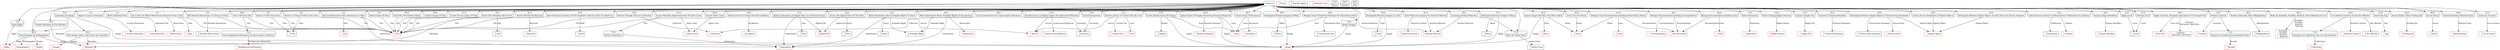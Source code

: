 digraph dfd2{ 
node[shape=record]
200 [label="<f0>  |<f1> Right " color=red];
201 [label="<f0>  |<f1> License Statement " color=red];
202 [label="<f0>  |<f1> Individual File " color=red];
203 [label="<f0>  |<f1> File " color=red];
204 [label="<f0>  |<f1> View " ];
205 [label="<f0>  |<f1> Restriction " color=red];
206 [label="<f0>  |<f1> Date " color=red];
207 [label="<f0>  |<f1> Detailed Restriction " ];
208 [label="<f0>  |<f1> Ip Address " color=red];
209 [label="<f0>  |<f1> Access " color=red];
210 [label="<f0>  |<f1> User " color=red];
211 [label="<f0>  |<f1> Certain File " color=red];
212 [label="<f0>  |<f1> Photo " color=red];
213 [label="<f0>  |<f1> Statement " color=red];
214 [label="<f0>  |<f1> Information " color=red];
215 [label="<f0>  |<f1> Digital File " color=red];
216 [label="<f0>  |<f1> Time " ];
217 [label="<f0>  |<f1> Online Form " ];
218 [label="<f0>  |<f1> Archival Material " color=red];
219 [label="<f0>  |<f1> Single File " color=red];
220 [label="<f0>  |<f1> Technical Metadata " color=red];
221 [label="<f0>  |<f1> Digital Object " color=red];
222 [label="<f0>  |<f1> Researcher " color=red];
223 [label="<f0>  |<f1> Publication " ];
224 [label="<f0>  |<f1> Citation " color=red];
225 [label="<f0>  |<f1> Scan " color=red];
226 [label="<f0>  |<f1> Image " color=red];
227 [label="<f0>  |<f1> Document " color=red];
228 [label="<f0>  |<f1> Unique Identifier " color=red];
229 [label="<f0>  |<f1> Metadata " color=red];
230 [label="<f0>  |<f1> Scan File " color=red];
231 [label="<f0>  |<f1> Level " ];
232 [label="<f0>  |<f1> Contrast ,\nAutomatic Operation " color=red];
233 [label="<f0>  |<f1> Manipulation " ];
234 [label="<f0>  |<f1> Contrast " color=red];
235 [label="<f0>  |<f1> Educational Visit " ];
236 [label="<f0>  |<f1> Documentation " color=red];
237 [label="<f0>  |<f1> Form " color=red];
238 [label="<f0>  |<f1> Correspondence " color=red];
239 [label="<f0>  |<f1> Donor " ];
240 [label="<f0>  |<f1> Available Right " ];
241 [label="<f0>  |<f1> Email " color=red];
242 [label="<f0>  |<f1> Specific Object " ];
243 [label="<f0>  |<f1> Particular User " color=red];
244 [label="<f0>  |<f1> Unprocessed Material " color=red];
245 [label="<f0>  |<f1> Available ,\nPossible ,\nArchival ,\nMaterial " color=red];
246 [label="<f0>  |<f1> Archival Content " color=red];
247 [label="<f0>  |<f1> Rac Website " ];
248 [label="<f0>  |<f1> Collection " color=red];
249 [label="<f0>  |<f1> Keyword " color=red];
250 [label="<f0>  |<f1> Inventory " ];
251 [label="<f0>  |<f1> Tag " color=red];
252 [label="<f0>  |<f1> Drive " ];
253 [label="<f0>  |<f1> Black " ];
254 [label="<f0>  |<f1> Color " ];
255 [label="<f0>  |<f1> White " ];
256 [label="<f0>  |<f1> Photographer " color=red];
257 [label="<f0>  |<f1> People " color=red];
258 [label="<f0>  |<f1> Place " color=red];
259 [label="<f0>  |<f1> Physical Location " color=red];
260 [label="<f0>  |<f1> Visual " color=red];
261 [label="<f0>  |<f1> Rights Status " color=red];
262 [label="<f0>  |<f1> Preservation Standard " ];
263 [label="<f0>  |<f1> Research Request " color=red];
264 [label="<f0>  |<f1> Index Card " color=red];
265 [label="<f0>  |<f1> Finding Aid " color=red];
266 [label="<f0>  |<f1> Material Type " color=red];
267 [label="<f0>  |<f1> End " color=red];
268 [label="<f0>  |<f1> Edit " ];
269 [label="<f0>  |<f1> Quality " ];
270 [label="<f0>  |<f1> Loan " color=red];
271 [label="<f0>  |<f1> Preservation " color=red];
272 [label="<f0>  |<f1> Staff " ];
273 [label="Archivist" shape=box];
274 [label="{<f0> 1.0|<f1> Apply A License Statement }" shape=Mrecord];
275 [label="{<f0> 2.0|<f1> Apply Right }" shape=Mrecord];
276 [label="{<f0> 3.0|<f1> Mark Individual Files }" shape=Mrecord];
277 [label="{<f0> 4.0|<f1> Mark Groups Of Files }" shape=Mrecord];
278 [label="{<f0> 5.0|<f1> Restrict A File From View }" shape=Mrecord];
279 [label="{<f0> 6.0|<f1> Restrict A Group Of Files From View }" shape=Mrecord];
280 [label="{<f0> 7.0|<f1> Set A Date On Which Restrictions Removed From A File }" shape=Mrecord];
281 [label="{<f0> 8.0|<f1> Add End Restriction Date Information To Files }" shape=Mrecord];
282 [label="{<f0> 9.0|<f1> Add Detailed Restrictions To Groups Of Files }" shape=Mrecord];
283 [label="{<f0> 10.0|<f1> Restrict Access To Some Files By Ip Address }" shape=Mrecord];
284 [label="{<f0> 11.0|<f1> Restrict Access To Certain Files By User }" shape=Mrecord];
285 [label="{<f0> 12.0|<f1> Know }" shape=Mrecord];
286 [label="{<f0> 13.0|<f1> Select Statement }" shape=Mrecord];
287 [label="{<f0> 14.0|<f1> Select Existing Rights Statuses }" shape=Mrecord];
288 [label="{<f0> 15.0|<f1> Redact Information In Digital Files For A Period Of Time }" shape=Mrecord];
289 [label="{<f0> 16.0|<f1> Licensing Archival Material }" shape=Mrecord];
290 [label="{<f0> 17.0|<f1> Have An Online Form }" shape=Mrecord];
291 [label="{<f0> 18.0|<f1> Batch Edit Metadata About Files }" shape=Mrecord];
292 [label="{<f0> 19.0|<f1> Upload A Single File }" shape=Mrecord];
293 [label="{<f0> 20.0|<f1> Upload Groups Of Files }" shape=Mrecord];
294 [label="{<f0> 21.0|<f1> Create Access Copies Of Files }" shape=Mrecord];
295 [label="{<f0> 22.0|<f1> Generate Technical Metadata }" shape=Mrecord];
296 [label="{<f0> 23.0|<f1> Distinguish Between Digital Objects To Only Those For Access Purposes }" shape=Mrecord];
297 [label="{<f0> 24.0|<f1> Distinguish Between Digital Objects To Preservation Standards }" shape=Mrecord];
298 [label="{<f0> 25.0|<f1> Link Electronic Versions Of Researchers' Publications To Citations }" shape=Mrecord];
299 [label="{<f0> 26.0|<f1> Upload Scans Of Images Answering Research Requests }" shape=Mrecord];
300 [label="{<f0> 27.0|<f1> Create Quality Scans Of Images }" shape=Mrecord];
301 [label="{<f0> 28.0|<f1> Create Scans Of Document }" shape=Mrecord];
302 [label="{<f0> 29.0|<f1> Create Access Derivatives Of Digital Objects }" shape=Mrecord];
303 [label="{<f0> 30.0|<f1> Assign Unique Identifiers }" shape=Mrecord];
304 [label="{<f0> 31.0|<f1> Embed Metadata In File Headers }" shape=Mrecord];
305 [label="{<f0> 32.0|<f1> Rotate Images }" shape=Mrecord];
306 [label="{<f0> 33.0|<f1> Apply Level }" shape=Mrecord];
307 [label="{<f0> 34.0|<f1> Apply Contrast, Automatic Operations To A Scanned File }" shape=Mrecord];
308 [label="{<f0> 35.0|<f1> Perform Contrast }" shape=Mrecord];
309 [label="{<f0> 36.0|<f1> Perform Manually Other Manipulation }" shape=Mrecord];
310 [label="{<f0> 37.0|<f1> Perform Level }" shape=Mrecord];
311 [label="{<f0> 38.0|<f1> Manage Scans Of Archival Material For Educational Visits }" shape=Mrecord];
312 [label="{<f0> 39.0|<f1> Manage Documentation Including Correspondence }" shape=Mrecord];
313 [label="{<f0> 40.0|<f1> Manage Documentation Including Form }" shape=Mrecord];
314 [label="{<f0> 41.0|<f1> Manage Loan Documentation Including Preservation Photos }" shape=Mrecord];
315 [label="{<f0> 42.0|<f1> Make Information About Available Rights To Donor }" shape=Mrecord];
316 [label="{<f0> 43.0|<f1> Make Information About Available Rights To Researchers }" shape=Mrecord];
317 [label="{<f0> 44.0|<f1> Ensure }" shape=Mrecord];
318 [label="{<f0> 45.0|<f1> Track Use Of A Photo }" shape=Mrecord];
319 [label="{<f0> 46.0|<f1> See }" shape=Mrecord];
320 [label="{<f0> 47.0|<f1> Provide Access To Digital Copies Of Unprocessed Material }" shape=Mrecord];
321 [label="{<f0> 48.0|<f1> Make As Available, Possible, Archival, Much Material For Use }" shape=Mrecord];
322 [label="{<f0> 49.0|<f1> Use Archival Content On The Rac Website }" shape=Mrecord];
323 [label="{<f0> 50.0|<f1> Browse Through Files In A Collection }" shape=Mrecord];
324 [label="{<f0> 51.0|<f1> Search All Files By Keyword }" shape=Mrecord];
325 [label="{<f0> 52.0|<f1> Upload Inventories }" shape=Mrecord];
326 [label="{<f0> 53.0|<f1> Search By Tag }" shape=Mrecord];
327 [label="{<f0> 54.0|<f1> Access The Digital Files On The Drive }" shape=Mrecord];
328 [label="{<f0> 55.0|<f1> Have Electronic Versions Of The Available Collection Files For Staff Use }" shape=Mrecord];
329 [label="{<f0> 56.0|<f1> Distinguish Between Images In Color }" shape=Mrecord];
330 [label="{<f0> 57.0|<f1> Distinguish Between Images In Black }" shape=Mrecord];
331 [label="{<f0> 58.0|<f1> Distinguish Between Images In White }" shape=Mrecord];
332 [label="{<f0> 59.0|<f1> Access Inventories For Unprocessed Collections }" shape=Mrecord];
333 [label="{<f0> 60.0|<f1> Search Images By Photographer }" shape=Mrecord];
334 [label="{<f0> 61.0|<f1> Search Images By Place The Photo Taken }" shape=Mrecord];
335 [label="{<f0> 62.0|<f1> Search Index Cards }" shape=Mrecord];
336 [label="{<f0> 63.0|<f1> Search Public, Other Finding Aid }" shape=Mrecord];
337 [label="{<f0> 64.0|<f1> View Collection Files }" shape=Mrecord];
338 [label="{<f0> 65.0|<f1> View Physical Locations For Archival Material }" shape=Mrecord];
339 [label="{<f0> 66.0|<f1> Find Files Not Publicly Made }" shape=Mrecord];
340 [label="{<f0> 67.0|<f1> Access Metadata Representations Of Index Cards }" shape=Mrecord];
341 [label="{<f0> 68.0|<f1> Access Visual }" shape=Mrecord];
342 [label="{<f0> 69.0|<f1> Search Individual Material Types }" shape=Mrecord];
343 [label="{<f0> 70.0|<f1> Uploading An Image }" shape=Mrecord];
71 [label="{<f0> 71.0|<f1> Improve on results from automated tools. }" shape=Mrecord];
308 -> 71
1001 [label="<f0>  |<f1> Results " color=red];
71 -> 1001 [label="Results"]
72 [label="{<f0> 72.0|<f1> Track use of assets. }" shape=Mrecord];
273 -> 72
1004 [label="<f0>  |<f1> Use of assets " color=red];
72 -> 1004 [label="Use of assets"]
73 [label="{<f0> 73.0|<f1> Integrate our collections into our web presence. }" shape=Mrecord];
322 -> 73
1007 [label="<f0>  |<f1> Collections " color=red];
73 -> 1007 [label="Collections"]
74 [label="{<f0> 74.0|<f1> Gain background information for processing a collection. }" shape=Mrecord];
337 -> 74
1010 [label="<f0>  |<f1> Background information " color=red];
74 -> 1010 [label="Background information"]
75 [label="{<f0> 75.0|<f1> Assist researchers. }" shape=Mrecord];
340 -> 75
75 -> 214  [label="Information"]
76 [label="{<f0> 76.0|<f1> Find images when i don't have any metadata. }" shape=Mrecord];
343 -> 76
1015 [label="<f0>  |<f1> Images " color=red];
76 -> 1015 [label="Images"]
76 -> 229  [label="Metadata"]
273 -> 274
273 -> 275
273 -> 276
273 -> 277
273 -> 278
273 -> 279
273 -> 280
273 -> 281
273 -> 282
273 -> 283
273 -> 284
273 -> 286
273 -> 287
273 -> 288
273 -> 289
273 -> 290
273 -> 291
273 -> 292
273 -> 293
273 -> 294
273 -> 295
273 -> 296
273 -> 297
273 -> 298
273 -> 299
273 -> 300
273 -> 301
273 -> 302
273 -> 303
273 -> 304
273 -> 305
273 -> 306
273 -> 307
273 -> 308
273 -> 309
273 -> 310
273 -> 311
273 -> 312
273 -> 313
273 -> 314
273 -> 315
273 -> 316
273 -> 318
273 -> 320
273 -> 321
273 -> 322
273 -> 323
273 -> 324
273 -> 325
273 -> 326
273 -> 327
273 -> 328
273 -> 329
273 -> 330
273 -> 331
273 -> 332
273 -> 333
273 -> 334
273 -> 335
273 -> 336
273 -> 337
273 -> 338
273 -> 339
273 -> 340
273 -> 341
273 -> 342
273 -> 343
274 -> 201 [label="License Statement"]
275 -> 200 [label="Right"]
276 -> 202 [label="Individual File"]
277 -> 203 [label="File"]
278 -> 204 [label="View"]
278 -> 203 [label="File"]
279 -> 203 [label="File"]
279 -> 204 [label="View"]
280 -> 206 [label="Date"]
280 -> 205 [label="Restriction"]
280 -> 203 [label="File"]
281 -> 203 [label="File"]
281 -> 214 [label="Information"]
282 -> 207 [label="Detailed Restriction"]
282 -> 203 [label="File"]
283 -> 209 [label="Access"]
283 -> 208 [label="Ip Address"]
283 -> 203 [label="File"]
284 -> 211 [label="Certain File"]
284 -> 210 [label="User"]
284 -> 209 [label="Access"]
286 -> 213 [label="Statement"]
287 -> 261 [label="Rights Status"]
288 -> 214 [label="Information"]
288 -> 215 [label="Digital File"]
288 -> 216 [label="Time"]
289 -> 290
289 -> 218 [label="Archival Material"]
290 -> 217 [label="Online Form"]
291 -> 203 [label="File"]
291 -> 229 [label="Metadata"]
292 -> 219 [label="Single File"]
293 -> 203 [label="File"]
294 -> 203 [label="File"]
295 -> 220 [label="Technical Metadata"]
296 -> 221 [label="Digital Object"]
297 -> 221 [label="Digital Object"]
297 -> 262 [label="Preservation Standard"]
298 -> 223 [label="Publication"]
298 -> 224 [label="Citation"]
299 -> 225 [label="Scan"]
299 -> 226 [label="Image"]
299 -> 263 [label="Research Request"]
300 -> 226 [label="Image"]
300 -> 225 [label="Scan"]
301 -> 227 [label="Document"]
301 -> 225 [label="Scan"]
302 -> 221 [label="Digital Object"]
303 -> 228 [label="Unique Identifier"]
304 -> 229 [label="Metadata"]
305 -> 226 [label="Image"]
306 -> 231 [label="Level"]
307 -> 232 [label="Contrast ,\nAutomatic Operation"]
307 -> 230 [label="Scan File"]
308 -> 234 [label="Contrast"]
309 -> 233 [label="Manipulation"]
310 -> 231 [label="Level"]
311 -> 218 [label="Archival Material"]
311 -> 235 [label="Educational Visit"]
311 -> 225 [label="Scan"]
312 -> 238 [label="Correspondence"]
312 -> 236 [label="Documentation"]
313 -> 236 [label="Documentation"]
313 -> 237 [label="Form"]
314 -> 236 [label="Documentation"]
314 -> 212 [label="Photo"]
315 -> 239 [label="Donor"]
315 -> 240 [label="Available Right"]
315 -> 214 [label="Information"]
316 -> 240 [label="Available Right"]
316 -> 214 [label="Information"]
316 -> 222 [label="Researcher"]
318 -> 212 [label="Photo"]
320 -> 244 [label="Unprocessed Material"]
320 -> 209 [label="Access"]
321 -> 245 [label="Available ,\nPossible ,\nArchival ,\nMaterial"]
322 -> 246 [label="Archival Content"]
322 -> 247 [label="Rac Website"]
323 -> 248 [label="Collection"]
323 -> 203 [label="File"]
324 -> 249 [label="Keyword"]
324 -> 203 [label="File"]
325 -> 250 [label="Inventory"]
326 -> 251 [label="Tag"]
327 -> 252 [label="Drive"]
327 -> 215 [label="Digital File"]
328 -> 203 [label="File"]
329 -> 254 [label="Color"]
329 -> 226 [label="Image"]
330 -> 253 [label="Black"]
330 -> 226 [label="Image"]
331 -> 255 [label="White"]
331 -> 226 [label="Image"]
332 -> 250 [label="Inventory"]
332 -> 248 [label="Collection"]
333 -> 256 [label="Photographer"]
333 -> 226 [label="Image"]
333 -> 200 [label="Right"]
333 -> 257 [label="People"]
334 -> 258 [label="Place"]
334 -> 212 [label="Photo"]
334 -> 226 [label="Image"]
335 -> 264 [label="Index Card"]
336 -> 265 [label="Finding Aid"]
337 -> 203 [label="File"]
338 -> 259 [label="Physical Location"]
338 -> 218 [label="Archival Material"]
339 -> 203 [label="File"]
340 -> 264 [label="Index Card"]
341 -> 260 [label="Visual"]
342 -> 266 [label="Material Type"]
343 -> 333
343 -> 226 [label="Image"]
281 -> 267 [label="End"]
291 -> 268 [label="Edit"]
300 -> 269 [label="Quality"]
314 -> 270 [label="Loan"]
297 -> 271 [label="Preservation"]
328 -> 272 [label="Staff"]
}